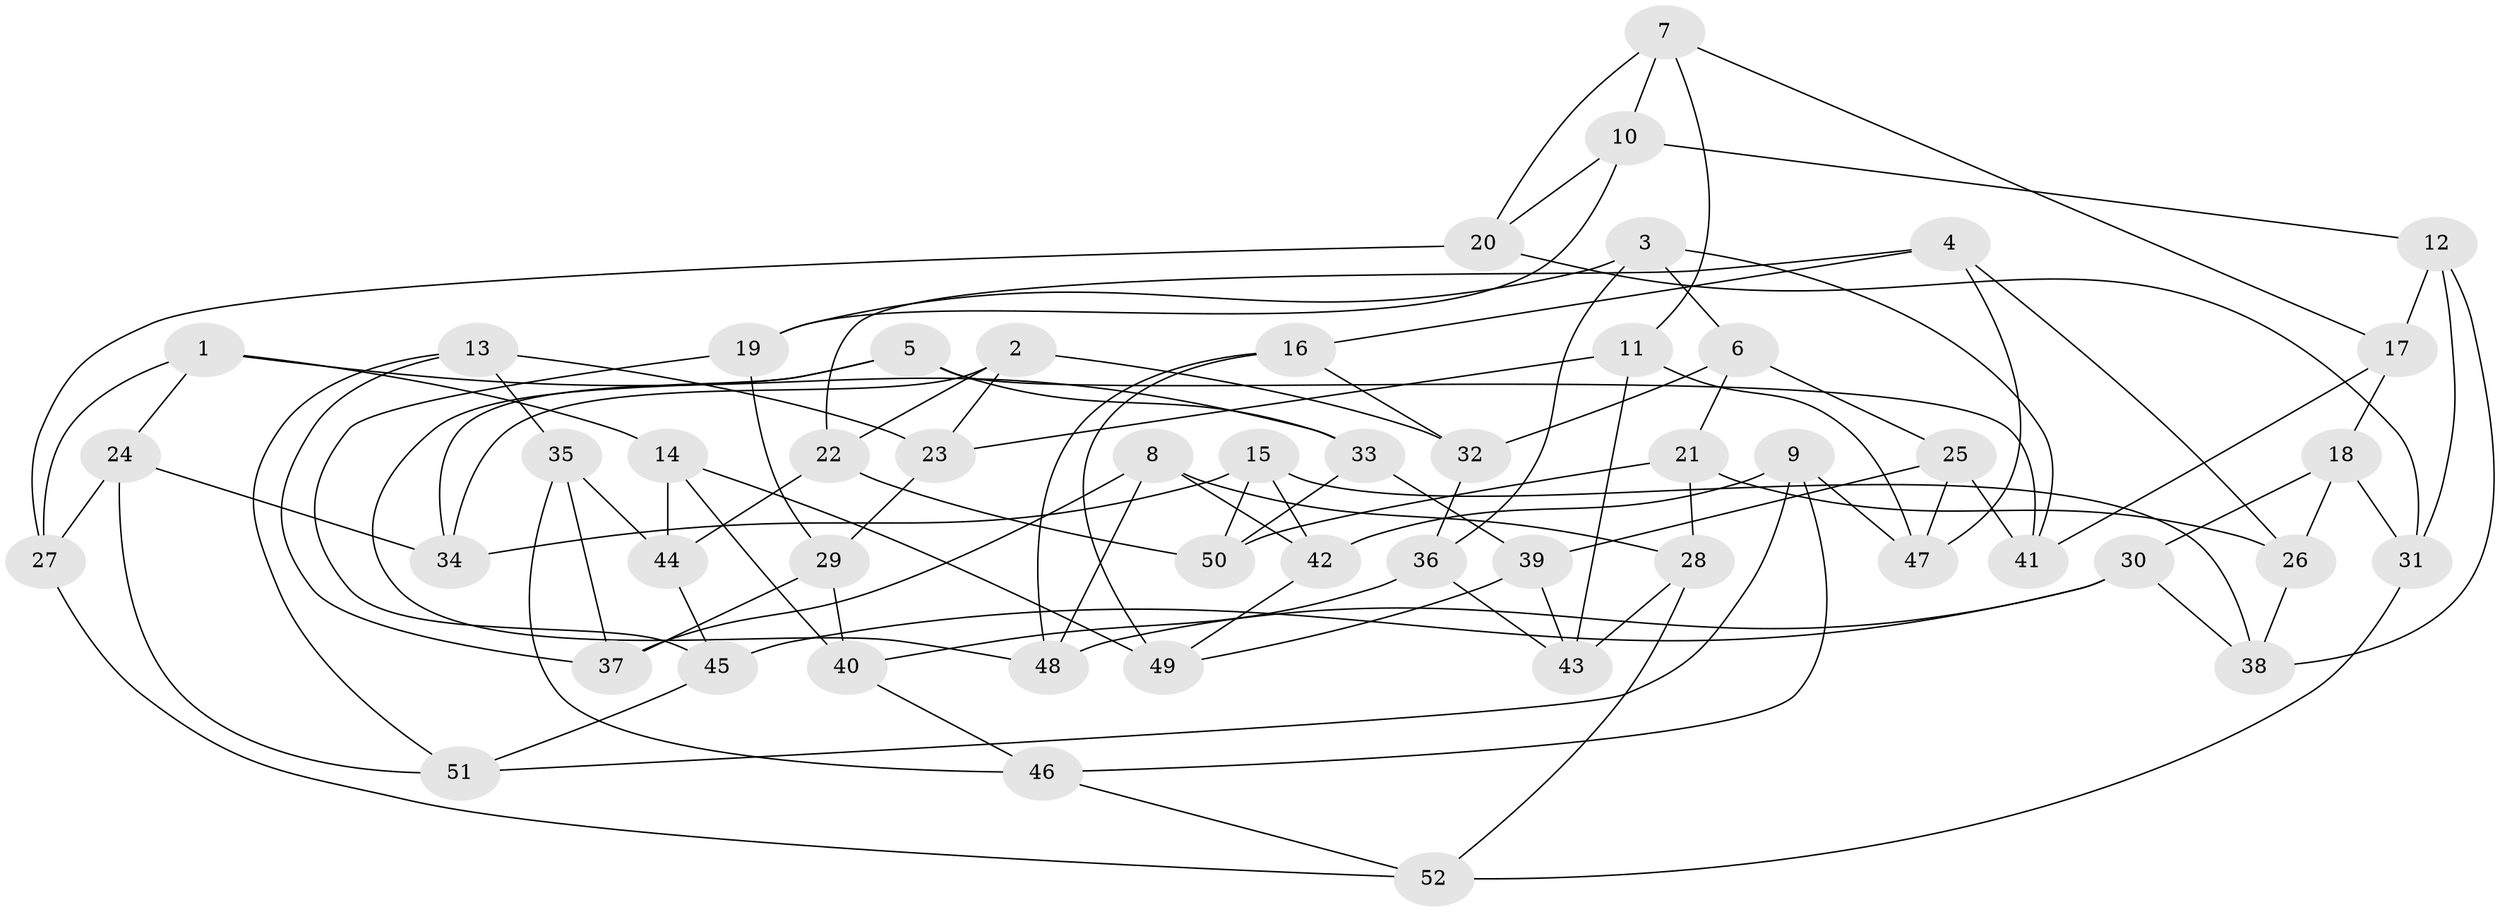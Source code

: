 // Generated by graph-tools (version 1.1) at 2025/37/03/09/25 02:37:49]
// undirected, 52 vertices, 104 edges
graph export_dot {
graph [start="1"]
  node [color=gray90,style=filled];
  1;
  2;
  3;
  4;
  5;
  6;
  7;
  8;
  9;
  10;
  11;
  12;
  13;
  14;
  15;
  16;
  17;
  18;
  19;
  20;
  21;
  22;
  23;
  24;
  25;
  26;
  27;
  28;
  29;
  30;
  31;
  32;
  33;
  34;
  35;
  36;
  37;
  38;
  39;
  40;
  41;
  42;
  43;
  44;
  45;
  46;
  47;
  48;
  49;
  50;
  51;
  52;
  1 -- 33;
  1 -- 14;
  1 -- 27;
  1 -- 24;
  2 -- 34;
  2 -- 32;
  2 -- 23;
  2 -- 22;
  3 -- 6;
  3 -- 19;
  3 -- 41;
  3 -- 36;
  4 -- 22;
  4 -- 26;
  4 -- 47;
  4 -- 16;
  5 -- 41;
  5 -- 48;
  5 -- 33;
  5 -- 34;
  6 -- 21;
  6 -- 25;
  6 -- 32;
  7 -- 10;
  7 -- 11;
  7 -- 20;
  7 -- 17;
  8 -- 48;
  8 -- 37;
  8 -- 28;
  8 -- 42;
  9 -- 47;
  9 -- 42;
  9 -- 46;
  9 -- 51;
  10 -- 12;
  10 -- 20;
  10 -- 19;
  11 -- 23;
  11 -- 47;
  11 -- 43;
  12 -- 38;
  12 -- 17;
  12 -- 31;
  13 -- 37;
  13 -- 35;
  13 -- 51;
  13 -- 23;
  14 -- 40;
  14 -- 44;
  14 -- 49;
  15 -- 34;
  15 -- 50;
  15 -- 42;
  15 -- 38;
  16 -- 32;
  16 -- 49;
  16 -- 48;
  17 -- 41;
  17 -- 18;
  18 -- 26;
  18 -- 31;
  18 -- 30;
  19 -- 45;
  19 -- 29;
  20 -- 31;
  20 -- 27;
  21 -- 26;
  21 -- 50;
  21 -- 28;
  22 -- 44;
  22 -- 50;
  23 -- 29;
  24 -- 27;
  24 -- 51;
  24 -- 34;
  25 -- 47;
  25 -- 41;
  25 -- 39;
  26 -- 38;
  27 -- 52;
  28 -- 52;
  28 -- 43;
  29 -- 37;
  29 -- 40;
  30 -- 45;
  30 -- 48;
  30 -- 38;
  31 -- 52;
  32 -- 36;
  33 -- 39;
  33 -- 50;
  35 -- 37;
  35 -- 46;
  35 -- 44;
  36 -- 43;
  36 -- 40;
  39 -- 49;
  39 -- 43;
  40 -- 46;
  42 -- 49;
  44 -- 45;
  45 -- 51;
  46 -- 52;
}
